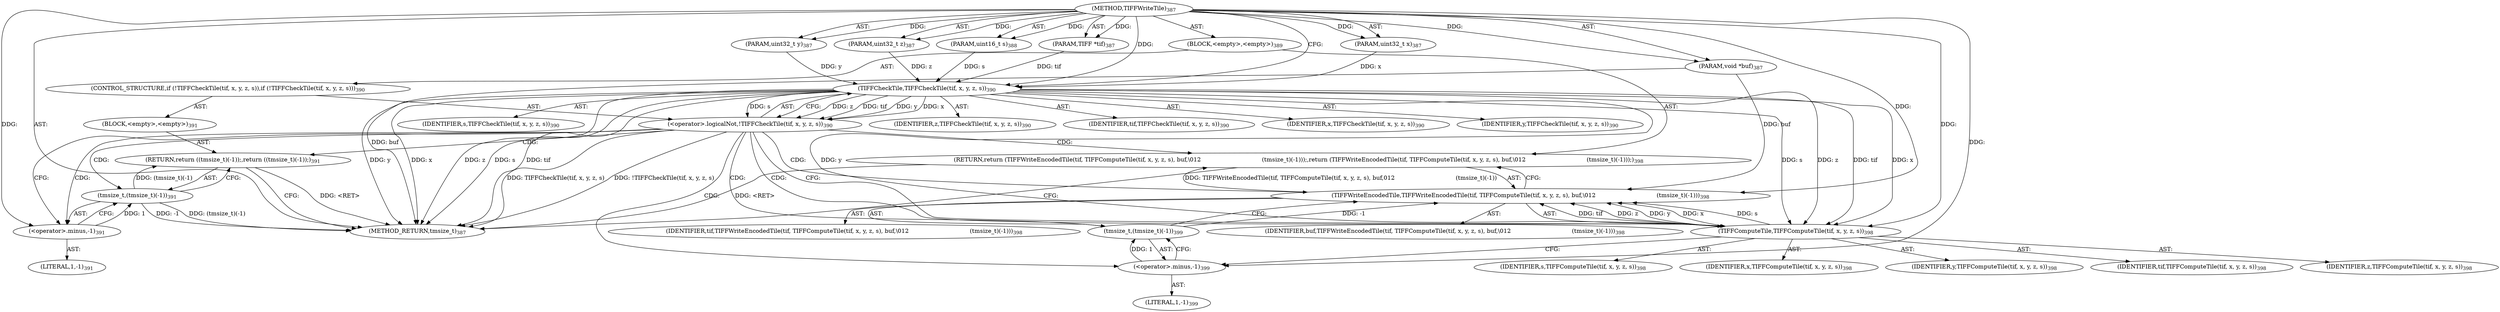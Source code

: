 digraph "TIFFWriteTile" {  
"31308" [label = <(METHOD,TIFFWriteTile)<SUB>387</SUB>> ]
"31309" [label = <(PARAM,TIFF *tif)<SUB>387</SUB>> ]
"31310" [label = <(PARAM,void *buf)<SUB>387</SUB>> ]
"31311" [label = <(PARAM,uint32_t x)<SUB>387</SUB>> ]
"31312" [label = <(PARAM,uint32_t y)<SUB>387</SUB>> ]
"31313" [label = <(PARAM,uint32_t z)<SUB>387</SUB>> ]
"31314" [label = <(PARAM,uint16_t s)<SUB>388</SUB>> ]
"31315" [label = <(BLOCK,&lt;empty&gt;,&lt;empty&gt;)<SUB>389</SUB>> ]
"31316" [label = <(CONTROL_STRUCTURE,if (!TIFFCheckTile(tif, x, y, z, s)),if (!TIFFCheckTile(tif, x, y, z, s)))<SUB>390</SUB>> ]
"31317" [label = <(&lt;operator&gt;.logicalNot,!TIFFCheckTile(tif, x, y, z, s))<SUB>390</SUB>> ]
"31318" [label = <(TIFFCheckTile,TIFFCheckTile(tif, x, y, z, s))<SUB>390</SUB>> ]
"31319" [label = <(IDENTIFIER,tif,TIFFCheckTile(tif, x, y, z, s))<SUB>390</SUB>> ]
"31320" [label = <(IDENTIFIER,x,TIFFCheckTile(tif, x, y, z, s))<SUB>390</SUB>> ]
"31321" [label = <(IDENTIFIER,y,TIFFCheckTile(tif, x, y, z, s))<SUB>390</SUB>> ]
"31322" [label = <(IDENTIFIER,z,TIFFCheckTile(tif, x, y, z, s))<SUB>390</SUB>> ]
"31323" [label = <(IDENTIFIER,s,TIFFCheckTile(tif, x, y, z, s))<SUB>390</SUB>> ]
"31324" [label = <(BLOCK,&lt;empty&gt;,&lt;empty&gt;)<SUB>391</SUB>> ]
"31325" [label = <(RETURN,return ((tmsize_t)(-1));,return ((tmsize_t)(-1));)<SUB>391</SUB>> ]
"31326" [label = <(tmsize_t,(tmsize_t)(-1))<SUB>391</SUB>> ]
"31327" [label = <(&lt;operator&gt;.minus,-1)<SUB>391</SUB>> ]
"31328" [label = <(LITERAL,1,-1)<SUB>391</SUB>> ]
"31329" [label = <(RETURN,return (TIFFWriteEncodedTile(tif, TIFFComputeTile(tif, x, y, z, s), buf,\012                                 (tmsize_t)(-1)));,return (TIFFWriteEncodedTile(tif, TIFFComputeTile(tif, x, y, z, s), buf,\012                                 (tmsize_t)(-1)));)<SUB>398</SUB>> ]
"31330" [label = <(TIFFWriteEncodedTile,TIFFWriteEncodedTile(tif, TIFFComputeTile(tif, x, y, z, s), buf,\012                                 (tmsize_t)(-1)))<SUB>398</SUB>> ]
"31331" [label = <(IDENTIFIER,tif,TIFFWriteEncodedTile(tif, TIFFComputeTile(tif, x, y, z, s), buf,\012                                 (tmsize_t)(-1)))<SUB>398</SUB>> ]
"31332" [label = <(TIFFComputeTile,TIFFComputeTile(tif, x, y, z, s))<SUB>398</SUB>> ]
"31333" [label = <(IDENTIFIER,tif,TIFFComputeTile(tif, x, y, z, s))<SUB>398</SUB>> ]
"31334" [label = <(IDENTIFIER,x,TIFFComputeTile(tif, x, y, z, s))<SUB>398</SUB>> ]
"31335" [label = <(IDENTIFIER,y,TIFFComputeTile(tif, x, y, z, s))<SUB>398</SUB>> ]
"31336" [label = <(IDENTIFIER,z,TIFFComputeTile(tif, x, y, z, s))<SUB>398</SUB>> ]
"31337" [label = <(IDENTIFIER,s,TIFFComputeTile(tif, x, y, z, s))<SUB>398</SUB>> ]
"31338" [label = <(IDENTIFIER,buf,TIFFWriteEncodedTile(tif, TIFFComputeTile(tif, x, y, z, s), buf,\012                                 (tmsize_t)(-1)))<SUB>398</SUB>> ]
"31339" [label = <(tmsize_t,(tmsize_t)(-1))<SUB>399</SUB>> ]
"31340" [label = <(&lt;operator&gt;.minus,-1)<SUB>399</SUB>> ]
"31341" [label = <(LITERAL,1,-1)<SUB>399</SUB>> ]
"31342" [label = <(METHOD_RETURN,tmsize_t)<SUB>387</SUB>> ]
  "31308" -> "31309"  [ label = "AST: "] 
  "31308" -> "31310"  [ label = "AST: "] 
  "31308" -> "31311"  [ label = "AST: "] 
  "31308" -> "31312"  [ label = "AST: "] 
  "31308" -> "31313"  [ label = "AST: "] 
  "31308" -> "31314"  [ label = "AST: "] 
  "31308" -> "31315"  [ label = "AST: "] 
  "31308" -> "31342"  [ label = "AST: "] 
  "31315" -> "31316"  [ label = "AST: "] 
  "31315" -> "31329"  [ label = "AST: "] 
  "31316" -> "31317"  [ label = "AST: "] 
  "31316" -> "31324"  [ label = "AST: "] 
  "31317" -> "31318"  [ label = "AST: "] 
  "31318" -> "31319"  [ label = "AST: "] 
  "31318" -> "31320"  [ label = "AST: "] 
  "31318" -> "31321"  [ label = "AST: "] 
  "31318" -> "31322"  [ label = "AST: "] 
  "31318" -> "31323"  [ label = "AST: "] 
  "31324" -> "31325"  [ label = "AST: "] 
  "31325" -> "31326"  [ label = "AST: "] 
  "31326" -> "31327"  [ label = "AST: "] 
  "31327" -> "31328"  [ label = "AST: "] 
  "31329" -> "31330"  [ label = "AST: "] 
  "31330" -> "31331"  [ label = "AST: "] 
  "31330" -> "31332"  [ label = "AST: "] 
  "31330" -> "31338"  [ label = "AST: "] 
  "31330" -> "31339"  [ label = "AST: "] 
  "31332" -> "31333"  [ label = "AST: "] 
  "31332" -> "31334"  [ label = "AST: "] 
  "31332" -> "31335"  [ label = "AST: "] 
  "31332" -> "31336"  [ label = "AST: "] 
  "31332" -> "31337"  [ label = "AST: "] 
  "31339" -> "31340"  [ label = "AST: "] 
  "31340" -> "31341"  [ label = "AST: "] 
  "31329" -> "31342"  [ label = "CFG: "] 
  "31317" -> "31327"  [ label = "CFG: "] 
  "31317" -> "31332"  [ label = "CFG: "] 
  "31330" -> "31329"  [ label = "CFG: "] 
  "31318" -> "31317"  [ label = "CFG: "] 
  "31325" -> "31342"  [ label = "CFG: "] 
  "31332" -> "31340"  [ label = "CFG: "] 
  "31339" -> "31330"  [ label = "CFG: "] 
  "31326" -> "31325"  [ label = "CFG: "] 
  "31340" -> "31339"  [ label = "CFG: "] 
  "31327" -> "31326"  [ label = "CFG: "] 
  "31308" -> "31318"  [ label = "CFG: "] 
  "31325" -> "31342"  [ label = "DDG: &lt;RET&gt;"] 
  "31329" -> "31342"  [ label = "DDG: &lt;RET&gt;"] 
  "31310" -> "31342"  [ label = "DDG: buf"] 
  "31318" -> "31342"  [ label = "DDG: tif"] 
  "31318" -> "31342"  [ label = "DDG: x"] 
  "31318" -> "31342"  [ label = "DDG: y"] 
  "31318" -> "31342"  [ label = "DDG: z"] 
  "31318" -> "31342"  [ label = "DDG: s"] 
  "31317" -> "31342"  [ label = "DDG: TIFFCheckTile(tif, x, y, z, s)"] 
  "31317" -> "31342"  [ label = "DDG: !TIFFCheckTile(tif, x, y, z, s)"] 
  "31326" -> "31342"  [ label = "DDG: -1"] 
  "31326" -> "31342"  [ label = "DDG: (tmsize_t)(-1)"] 
  "31308" -> "31309"  [ label = "DDG: "] 
  "31308" -> "31310"  [ label = "DDG: "] 
  "31308" -> "31311"  [ label = "DDG: "] 
  "31308" -> "31312"  [ label = "DDG: "] 
  "31308" -> "31313"  [ label = "DDG: "] 
  "31308" -> "31314"  [ label = "DDG: "] 
  "31330" -> "31329"  [ label = "DDG: TIFFWriteEncodedTile(tif, TIFFComputeTile(tif, x, y, z, s), buf,\012                                 (tmsize_t)(-1))"] 
  "31318" -> "31317"  [ label = "DDG: z"] 
  "31318" -> "31317"  [ label = "DDG: tif"] 
  "31318" -> "31317"  [ label = "DDG: y"] 
  "31318" -> "31317"  [ label = "DDG: x"] 
  "31318" -> "31317"  [ label = "DDG: s"] 
  "31326" -> "31325"  [ label = "DDG: (tmsize_t)(-1)"] 
  "31332" -> "31330"  [ label = "DDG: tif"] 
  "31308" -> "31330"  [ label = "DDG: "] 
  "31332" -> "31330"  [ label = "DDG: z"] 
  "31332" -> "31330"  [ label = "DDG: y"] 
  "31332" -> "31330"  [ label = "DDG: x"] 
  "31332" -> "31330"  [ label = "DDG: s"] 
  "31310" -> "31330"  [ label = "DDG: buf"] 
  "31339" -> "31330"  [ label = "DDG: -1"] 
  "31309" -> "31318"  [ label = "DDG: tif"] 
  "31308" -> "31318"  [ label = "DDG: "] 
  "31311" -> "31318"  [ label = "DDG: x"] 
  "31312" -> "31318"  [ label = "DDG: y"] 
  "31313" -> "31318"  [ label = "DDG: z"] 
  "31314" -> "31318"  [ label = "DDG: s"] 
  "31318" -> "31332"  [ label = "DDG: tif"] 
  "31308" -> "31332"  [ label = "DDG: "] 
  "31318" -> "31332"  [ label = "DDG: x"] 
  "31318" -> "31332"  [ label = "DDG: y"] 
  "31318" -> "31332"  [ label = "DDG: z"] 
  "31318" -> "31332"  [ label = "DDG: s"] 
  "31340" -> "31339"  [ label = "DDG: 1"] 
  "31327" -> "31326"  [ label = "DDG: 1"] 
  "31308" -> "31340"  [ label = "DDG: "] 
  "31308" -> "31327"  [ label = "DDG: "] 
  "31317" -> "31327"  [ label = "CDG: "] 
  "31317" -> "31332"  [ label = "CDG: "] 
  "31317" -> "31330"  [ label = "CDG: "] 
  "31317" -> "31339"  [ label = "CDG: "] 
  "31317" -> "31326"  [ label = "CDG: "] 
  "31317" -> "31340"  [ label = "CDG: "] 
  "31317" -> "31329"  [ label = "CDG: "] 
  "31317" -> "31325"  [ label = "CDG: "] 
}
